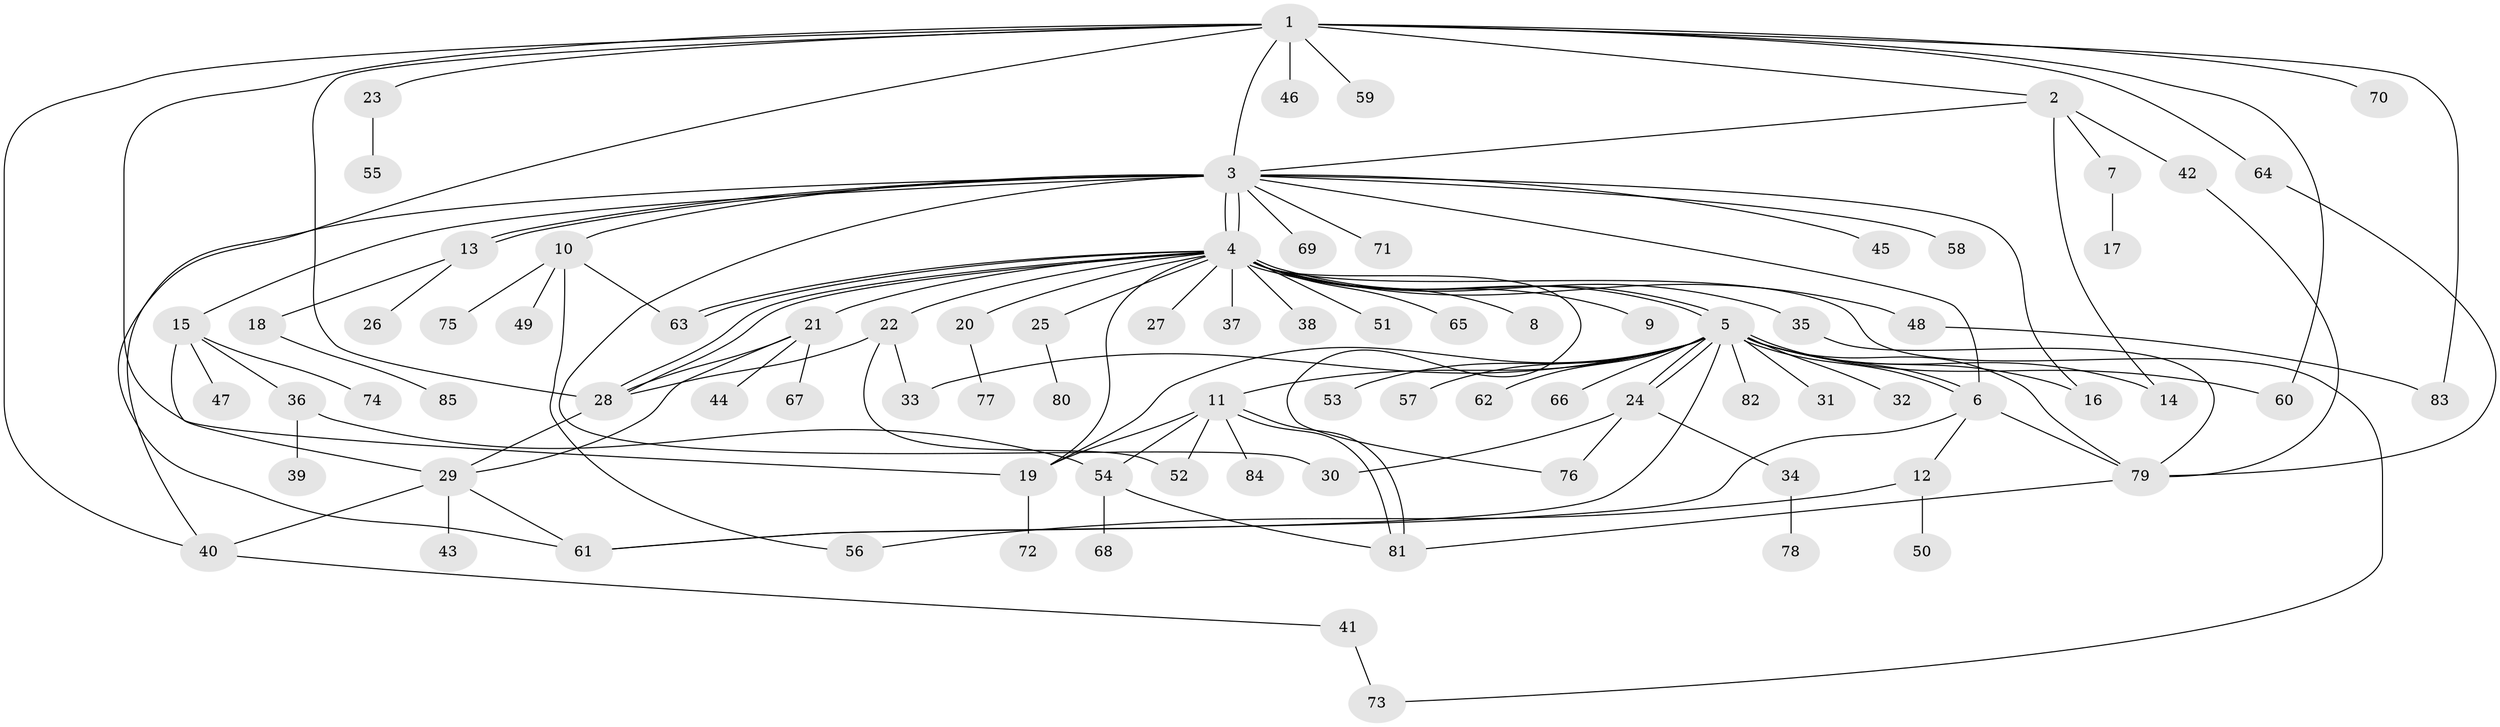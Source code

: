 // Generated by graph-tools (version 1.1) at 2025/35/03/09/25 02:35:17]
// undirected, 85 vertices, 125 edges
graph export_dot {
graph [start="1"]
  node [color=gray90,style=filled];
  1;
  2;
  3;
  4;
  5;
  6;
  7;
  8;
  9;
  10;
  11;
  12;
  13;
  14;
  15;
  16;
  17;
  18;
  19;
  20;
  21;
  22;
  23;
  24;
  25;
  26;
  27;
  28;
  29;
  30;
  31;
  32;
  33;
  34;
  35;
  36;
  37;
  38;
  39;
  40;
  41;
  42;
  43;
  44;
  45;
  46;
  47;
  48;
  49;
  50;
  51;
  52;
  53;
  54;
  55;
  56;
  57;
  58;
  59;
  60;
  61;
  62;
  63;
  64;
  65;
  66;
  67;
  68;
  69;
  70;
  71;
  72;
  73;
  74;
  75;
  76;
  77;
  78;
  79;
  80;
  81;
  82;
  83;
  84;
  85;
  1 -- 2;
  1 -- 3;
  1 -- 19;
  1 -- 23;
  1 -- 28;
  1 -- 40;
  1 -- 46;
  1 -- 59;
  1 -- 60;
  1 -- 61;
  1 -- 64;
  1 -- 70;
  1 -- 83;
  2 -- 3;
  2 -- 7;
  2 -- 14;
  2 -- 42;
  3 -- 4;
  3 -- 4;
  3 -- 6;
  3 -- 10;
  3 -- 13;
  3 -- 13;
  3 -- 15;
  3 -- 16;
  3 -- 30;
  3 -- 40;
  3 -- 45;
  3 -- 58;
  3 -- 69;
  3 -- 71;
  4 -- 5;
  4 -- 5;
  4 -- 8;
  4 -- 9;
  4 -- 19;
  4 -- 20;
  4 -- 21;
  4 -- 22;
  4 -- 25;
  4 -- 27;
  4 -- 28;
  4 -- 28;
  4 -- 35;
  4 -- 37;
  4 -- 38;
  4 -- 48;
  4 -- 51;
  4 -- 63;
  4 -- 63;
  4 -- 65;
  4 -- 73;
  4 -- 76;
  5 -- 6;
  5 -- 6;
  5 -- 11;
  5 -- 14;
  5 -- 16;
  5 -- 19;
  5 -- 24;
  5 -- 24;
  5 -- 31;
  5 -- 32;
  5 -- 33;
  5 -- 53;
  5 -- 57;
  5 -- 60;
  5 -- 61;
  5 -- 62;
  5 -- 66;
  5 -- 79;
  5 -- 82;
  6 -- 12;
  6 -- 61;
  6 -- 79;
  7 -- 17;
  10 -- 49;
  10 -- 56;
  10 -- 63;
  10 -- 75;
  11 -- 19;
  11 -- 52;
  11 -- 54;
  11 -- 81;
  11 -- 81;
  11 -- 84;
  12 -- 50;
  12 -- 56;
  13 -- 18;
  13 -- 26;
  15 -- 29;
  15 -- 36;
  15 -- 47;
  15 -- 74;
  18 -- 85;
  19 -- 72;
  20 -- 77;
  21 -- 28;
  21 -- 29;
  21 -- 44;
  21 -- 67;
  22 -- 28;
  22 -- 33;
  22 -- 52;
  23 -- 55;
  24 -- 30;
  24 -- 34;
  24 -- 76;
  25 -- 80;
  28 -- 29;
  29 -- 40;
  29 -- 43;
  29 -- 61;
  34 -- 78;
  35 -- 79;
  36 -- 39;
  36 -- 54;
  40 -- 41;
  41 -- 73;
  42 -- 79;
  48 -- 83;
  54 -- 68;
  54 -- 81;
  64 -- 79;
  79 -- 81;
}
